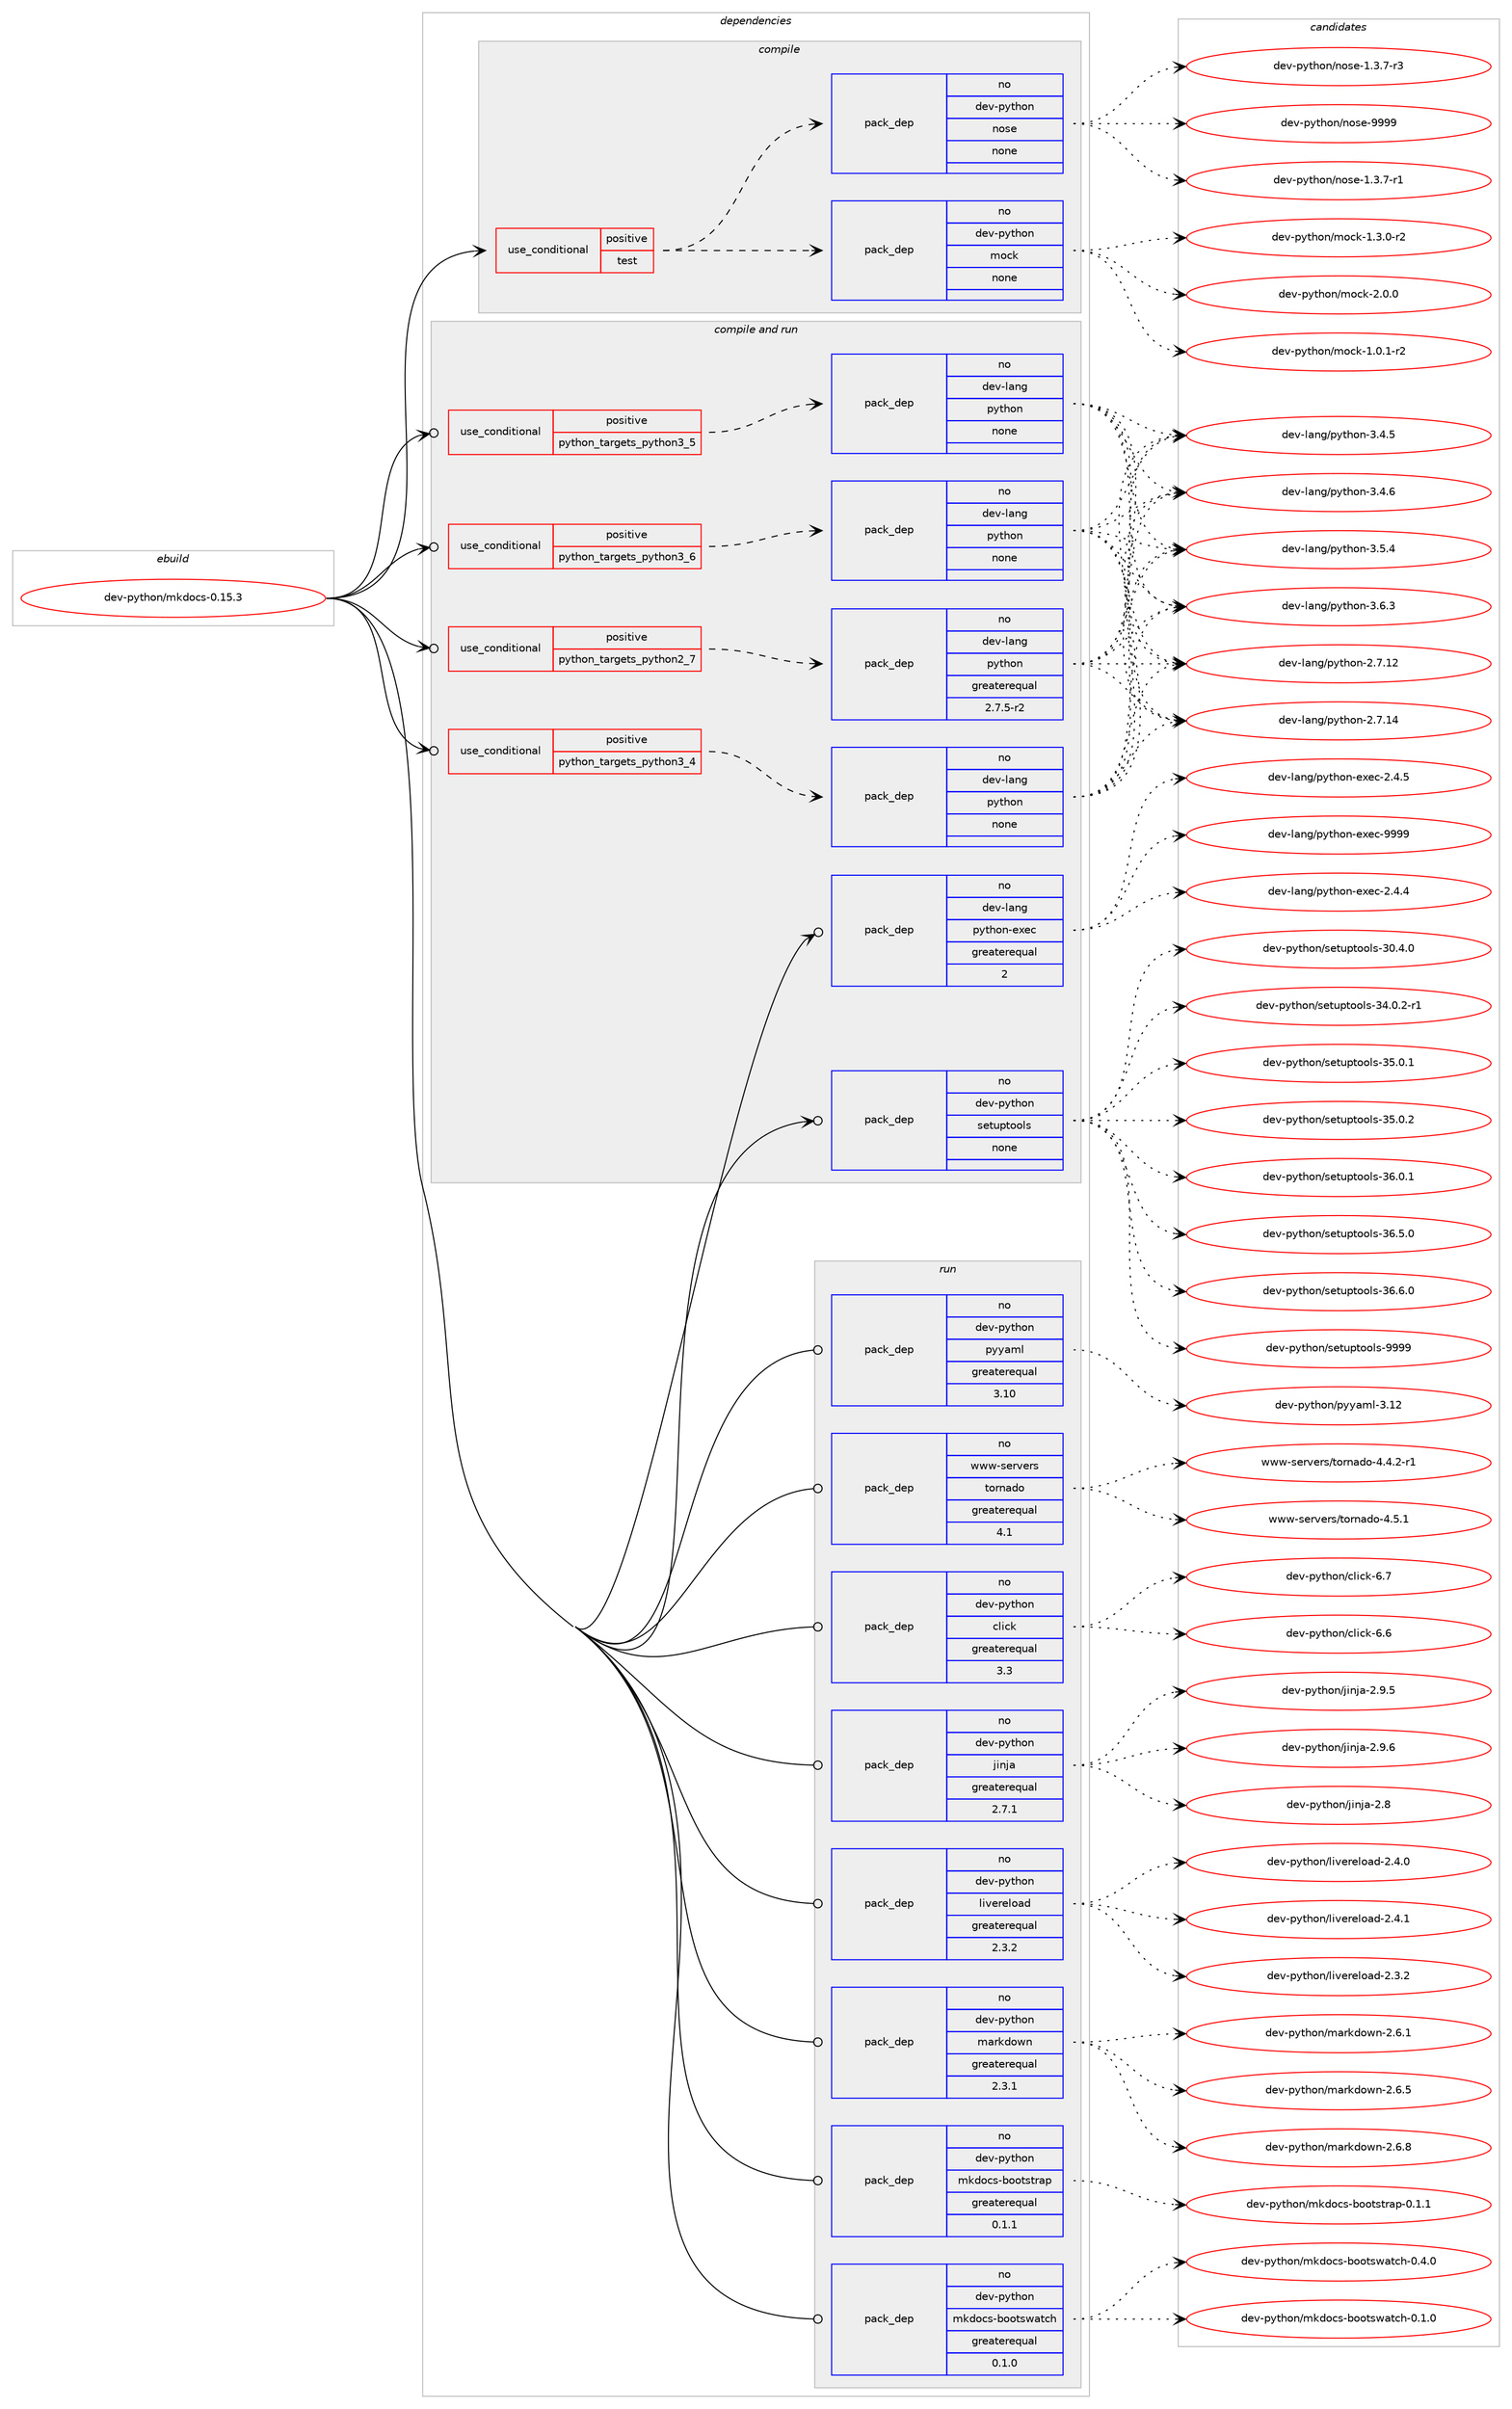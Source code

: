 digraph prolog {

# *************
# Graph options
# *************

newrank=true;
concentrate=true;
compound=true;
graph [rankdir=LR,fontname=Helvetica,fontsize=10,ranksep=1.5];#, ranksep=2.5, nodesep=0.2];
edge  [arrowhead=vee];
node  [fontname=Helvetica,fontsize=10];

# **********
# The ebuild
# **********

subgraph cluster_leftcol {
color=gray;
rank=same;
label=<<i>ebuild</i>>;
id [label="dev-python/mkdocs-0.15.3", color=red, width=4, href="../dev-python/mkdocs-0.15.3.svg"];
}

# ****************
# The dependencies
# ****************

subgraph cluster_midcol {
color=gray;
label=<<i>dependencies</i>>;
subgraph cluster_compile {
fillcolor="#eeeeee";
style=filled;
label=<<i>compile</i>>;
subgraph cond35533 {
dependency166327 [label=<<TABLE BORDER="0" CELLBORDER="1" CELLSPACING="0" CELLPADDING="4"><TR><TD ROWSPAN="3" CELLPADDING="10">use_conditional</TD></TR><TR><TD>positive</TD></TR><TR><TD>test</TD></TR></TABLE>>, shape=none, color=red];
subgraph pack126939 {
dependency166328 [label=<<TABLE BORDER="0" CELLBORDER="1" CELLSPACING="0" CELLPADDING="4" WIDTH="220"><TR><TD ROWSPAN="6" CELLPADDING="30">pack_dep</TD></TR><TR><TD WIDTH="110">no</TD></TR><TR><TD>dev-python</TD></TR><TR><TD>mock</TD></TR><TR><TD>none</TD></TR><TR><TD></TD></TR></TABLE>>, shape=none, color=blue];
}
dependency166327:e -> dependency166328:w [weight=20,style="dashed",arrowhead="vee"];
subgraph pack126940 {
dependency166329 [label=<<TABLE BORDER="0" CELLBORDER="1" CELLSPACING="0" CELLPADDING="4" WIDTH="220"><TR><TD ROWSPAN="6" CELLPADDING="30">pack_dep</TD></TR><TR><TD WIDTH="110">no</TD></TR><TR><TD>dev-python</TD></TR><TR><TD>nose</TD></TR><TR><TD>none</TD></TR><TR><TD></TD></TR></TABLE>>, shape=none, color=blue];
}
dependency166327:e -> dependency166329:w [weight=20,style="dashed",arrowhead="vee"];
}
id:e -> dependency166327:w [weight=20,style="solid",arrowhead="vee"];
}
subgraph cluster_compileandrun {
fillcolor="#eeeeee";
style=filled;
label=<<i>compile and run</i>>;
subgraph cond35534 {
dependency166330 [label=<<TABLE BORDER="0" CELLBORDER="1" CELLSPACING="0" CELLPADDING="4"><TR><TD ROWSPAN="3" CELLPADDING="10">use_conditional</TD></TR><TR><TD>positive</TD></TR><TR><TD>python_targets_python2_7</TD></TR></TABLE>>, shape=none, color=red];
subgraph pack126941 {
dependency166331 [label=<<TABLE BORDER="0" CELLBORDER="1" CELLSPACING="0" CELLPADDING="4" WIDTH="220"><TR><TD ROWSPAN="6" CELLPADDING="30">pack_dep</TD></TR><TR><TD WIDTH="110">no</TD></TR><TR><TD>dev-lang</TD></TR><TR><TD>python</TD></TR><TR><TD>greaterequal</TD></TR><TR><TD>2.7.5-r2</TD></TR></TABLE>>, shape=none, color=blue];
}
dependency166330:e -> dependency166331:w [weight=20,style="dashed",arrowhead="vee"];
}
id:e -> dependency166330:w [weight=20,style="solid",arrowhead="odotvee"];
subgraph cond35535 {
dependency166332 [label=<<TABLE BORDER="0" CELLBORDER="1" CELLSPACING="0" CELLPADDING="4"><TR><TD ROWSPAN="3" CELLPADDING="10">use_conditional</TD></TR><TR><TD>positive</TD></TR><TR><TD>python_targets_python3_4</TD></TR></TABLE>>, shape=none, color=red];
subgraph pack126942 {
dependency166333 [label=<<TABLE BORDER="0" CELLBORDER="1" CELLSPACING="0" CELLPADDING="4" WIDTH="220"><TR><TD ROWSPAN="6" CELLPADDING="30">pack_dep</TD></TR><TR><TD WIDTH="110">no</TD></TR><TR><TD>dev-lang</TD></TR><TR><TD>python</TD></TR><TR><TD>none</TD></TR><TR><TD></TD></TR></TABLE>>, shape=none, color=blue];
}
dependency166332:e -> dependency166333:w [weight=20,style="dashed",arrowhead="vee"];
}
id:e -> dependency166332:w [weight=20,style="solid",arrowhead="odotvee"];
subgraph cond35536 {
dependency166334 [label=<<TABLE BORDER="0" CELLBORDER="1" CELLSPACING="0" CELLPADDING="4"><TR><TD ROWSPAN="3" CELLPADDING="10">use_conditional</TD></TR><TR><TD>positive</TD></TR><TR><TD>python_targets_python3_5</TD></TR></TABLE>>, shape=none, color=red];
subgraph pack126943 {
dependency166335 [label=<<TABLE BORDER="0" CELLBORDER="1" CELLSPACING="0" CELLPADDING="4" WIDTH="220"><TR><TD ROWSPAN="6" CELLPADDING="30">pack_dep</TD></TR><TR><TD WIDTH="110">no</TD></TR><TR><TD>dev-lang</TD></TR><TR><TD>python</TD></TR><TR><TD>none</TD></TR><TR><TD></TD></TR></TABLE>>, shape=none, color=blue];
}
dependency166334:e -> dependency166335:w [weight=20,style="dashed",arrowhead="vee"];
}
id:e -> dependency166334:w [weight=20,style="solid",arrowhead="odotvee"];
subgraph cond35537 {
dependency166336 [label=<<TABLE BORDER="0" CELLBORDER="1" CELLSPACING="0" CELLPADDING="4"><TR><TD ROWSPAN="3" CELLPADDING="10">use_conditional</TD></TR><TR><TD>positive</TD></TR><TR><TD>python_targets_python3_6</TD></TR></TABLE>>, shape=none, color=red];
subgraph pack126944 {
dependency166337 [label=<<TABLE BORDER="0" CELLBORDER="1" CELLSPACING="0" CELLPADDING="4" WIDTH="220"><TR><TD ROWSPAN="6" CELLPADDING="30">pack_dep</TD></TR><TR><TD WIDTH="110">no</TD></TR><TR><TD>dev-lang</TD></TR><TR><TD>python</TD></TR><TR><TD>none</TD></TR><TR><TD></TD></TR></TABLE>>, shape=none, color=blue];
}
dependency166336:e -> dependency166337:w [weight=20,style="dashed",arrowhead="vee"];
}
id:e -> dependency166336:w [weight=20,style="solid",arrowhead="odotvee"];
subgraph pack126945 {
dependency166338 [label=<<TABLE BORDER="0" CELLBORDER="1" CELLSPACING="0" CELLPADDING="4" WIDTH="220"><TR><TD ROWSPAN="6" CELLPADDING="30">pack_dep</TD></TR><TR><TD WIDTH="110">no</TD></TR><TR><TD>dev-lang</TD></TR><TR><TD>python-exec</TD></TR><TR><TD>greaterequal</TD></TR><TR><TD>2</TD></TR></TABLE>>, shape=none, color=blue];
}
id:e -> dependency166338:w [weight=20,style="solid",arrowhead="odotvee"];
subgraph pack126946 {
dependency166339 [label=<<TABLE BORDER="0" CELLBORDER="1" CELLSPACING="0" CELLPADDING="4" WIDTH="220"><TR><TD ROWSPAN="6" CELLPADDING="30">pack_dep</TD></TR><TR><TD WIDTH="110">no</TD></TR><TR><TD>dev-python</TD></TR><TR><TD>setuptools</TD></TR><TR><TD>none</TD></TR><TR><TD></TD></TR></TABLE>>, shape=none, color=blue];
}
id:e -> dependency166339:w [weight=20,style="solid",arrowhead="odotvee"];
}
subgraph cluster_run {
fillcolor="#eeeeee";
style=filled;
label=<<i>run</i>>;
subgraph pack126947 {
dependency166340 [label=<<TABLE BORDER="0" CELLBORDER="1" CELLSPACING="0" CELLPADDING="4" WIDTH="220"><TR><TD ROWSPAN="6" CELLPADDING="30">pack_dep</TD></TR><TR><TD WIDTH="110">no</TD></TR><TR><TD>dev-python</TD></TR><TR><TD>click</TD></TR><TR><TD>greaterequal</TD></TR><TR><TD>3.3</TD></TR></TABLE>>, shape=none, color=blue];
}
id:e -> dependency166340:w [weight=20,style="solid",arrowhead="odot"];
subgraph pack126948 {
dependency166341 [label=<<TABLE BORDER="0" CELLBORDER="1" CELLSPACING="0" CELLPADDING="4" WIDTH="220"><TR><TD ROWSPAN="6" CELLPADDING="30">pack_dep</TD></TR><TR><TD WIDTH="110">no</TD></TR><TR><TD>dev-python</TD></TR><TR><TD>jinja</TD></TR><TR><TD>greaterequal</TD></TR><TR><TD>2.7.1</TD></TR></TABLE>>, shape=none, color=blue];
}
id:e -> dependency166341:w [weight=20,style="solid",arrowhead="odot"];
subgraph pack126949 {
dependency166342 [label=<<TABLE BORDER="0" CELLBORDER="1" CELLSPACING="0" CELLPADDING="4" WIDTH="220"><TR><TD ROWSPAN="6" CELLPADDING="30">pack_dep</TD></TR><TR><TD WIDTH="110">no</TD></TR><TR><TD>dev-python</TD></TR><TR><TD>livereload</TD></TR><TR><TD>greaterequal</TD></TR><TR><TD>2.3.2</TD></TR></TABLE>>, shape=none, color=blue];
}
id:e -> dependency166342:w [weight=20,style="solid",arrowhead="odot"];
subgraph pack126950 {
dependency166343 [label=<<TABLE BORDER="0" CELLBORDER="1" CELLSPACING="0" CELLPADDING="4" WIDTH="220"><TR><TD ROWSPAN="6" CELLPADDING="30">pack_dep</TD></TR><TR><TD WIDTH="110">no</TD></TR><TR><TD>dev-python</TD></TR><TR><TD>markdown</TD></TR><TR><TD>greaterequal</TD></TR><TR><TD>2.3.1</TD></TR></TABLE>>, shape=none, color=blue];
}
id:e -> dependency166343:w [weight=20,style="solid",arrowhead="odot"];
subgraph pack126951 {
dependency166344 [label=<<TABLE BORDER="0" CELLBORDER="1" CELLSPACING="0" CELLPADDING="4" WIDTH="220"><TR><TD ROWSPAN="6" CELLPADDING="30">pack_dep</TD></TR><TR><TD WIDTH="110">no</TD></TR><TR><TD>dev-python</TD></TR><TR><TD>mkdocs-bootstrap</TD></TR><TR><TD>greaterequal</TD></TR><TR><TD>0.1.1</TD></TR></TABLE>>, shape=none, color=blue];
}
id:e -> dependency166344:w [weight=20,style="solid",arrowhead="odot"];
subgraph pack126952 {
dependency166345 [label=<<TABLE BORDER="0" CELLBORDER="1" CELLSPACING="0" CELLPADDING="4" WIDTH="220"><TR><TD ROWSPAN="6" CELLPADDING="30">pack_dep</TD></TR><TR><TD WIDTH="110">no</TD></TR><TR><TD>dev-python</TD></TR><TR><TD>mkdocs-bootswatch</TD></TR><TR><TD>greaterequal</TD></TR><TR><TD>0.1.0</TD></TR></TABLE>>, shape=none, color=blue];
}
id:e -> dependency166345:w [weight=20,style="solid",arrowhead="odot"];
subgraph pack126953 {
dependency166346 [label=<<TABLE BORDER="0" CELLBORDER="1" CELLSPACING="0" CELLPADDING="4" WIDTH="220"><TR><TD ROWSPAN="6" CELLPADDING="30">pack_dep</TD></TR><TR><TD WIDTH="110">no</TD></TR><TR><TD>dev-python</TD></TR><TR><TD>pyyaml</TD></TR><TR><TD>greaterequal</TD></TR><TR><TD>3.10</TD></TR></TABLE>>, shape=none, color=blue];
}
id:e -> dependency166346:w [weight=20,style="solid",arrowhead="odot"];
subgraph pack126954 {
dependency166347 [label=<<TABLE BORDER="0" CELLBORDER="1" CELLSPACING="0" CELLPADDING="4" WIDTH="220"><TR><TD ROWSPAN="6" CELLPADDING="30">pack_dep</TD></TR><TR><TD WIDTH="110">no</TD></TR><TR><TD>www-servers</TD></TR><TR><TD>tornado</TD></TR><TR><TD>greaterequal</TD></TR><TR><TD>4.1</TD></TR></TABLE>>, shape=none, color=blue];
}
id:e -> dependency166347:w [weight=20,style="solid",arrowhead="odot"];
}
}

# **************
# The candidates
# **************

subgraph cluster_choices {
rank=same;
color=gray;
label=<<i>candidates</i>>;

subgraph choice126939 {
color=black;
nodesep=1;
choice1001011184511212111610411111047109111991074549464846494511450 [label="dev-python/mock-1.0.1-r2", color=red, width=4,href="../dev-python/mock-1.0.1-r2.svg"];
choice1001011184511212111610411111047109111991074549465146484511450 [label="dev-python/mock-1.3.0-r2", color=red, width=4,href="../dev-python/mock-1.3.0-r2.svg"];
choice100101118451121211161041111104710911199107455046484648 [label="dev-python/mock-2.0.0", color=red, width=4,href="../dev-python/mock-2.0.0.svg"];
dependency166328:e -> choice1001011184511212111610411111047109111991074549464846494511450:w [style=dotted,weight="100"];
dependency166328:e -> choice1001011184511212111610411111047109111991074549465146484511450:w [style=dotted,weight="100"];
dependency166328:e -> choice100101118451121211161041111104710911199107455046484648:w [style=dotted,weight="100"];
}
subgraph choice126940 {
color=black;
nodesep=1;
choice10010111845112121116104111110471101111151014549465146554511449 [label="dev-python/nose-1.3.7-r1", color=red, width=4,href="../dev-python/nose-1.3.7-r1.svg"];
choice10010111845112121116104111110471101111151014549465146554511451 [label="dev-python/nose-1.3.7-r3", color=red, width=4,href="../dev-python/nose-1.3.7-r3.svg"];
choice10010111845112121116104111110471101111151014557575757 [label="dev-python/nose-9999", color=red, width=4,href="../dev-python/nose-9999.svg"];
dependency166329:e -> choice10010111845112121116104111110471101111151014549465146554511449:w [style=dotted,weight="100"];
dependency166329:e -> choice10010111845112121116104111110471101111151014549465146554511451:w [style=dotted,weight="100"];
dependency166329:e -> choice10010111845112121116104111110471101111151014557575757:w [style=dotted,weight="100"];
}
subgraph choice126941 {
color=black;
nodesep=1;
choice10010111845108971101034711212111610411111045504655464950 [label="dev-lang/python-2.7.12", color=red, width=4,href="../dev-lang/python-2.7.12.svg"];
choice10010111845108971101034711212111610411111045504655464952 [label="dev-lang/python-2.7.14", color=red, width=4,href="../dev-lang/python-2.7.14.svg"];
choice100101118451089711010347112121116104111110455146524653 [label="dev-lang/python-3.4.5", color=red, width=4,href="../dev-lang/python-3.4.5.svg"];
choice100101118451089711010347112121116104111110455146524654 [label="dev-lang/python-3.4.6", color=red, width=4,href="../dev-lang/python-3.4.6.svg"];
choice100101118451089711010347112121116104111110455146534652 [label="dev-lang/python-3.5.4", color=red, width=4,href="../dev-lang/python-3.5.4.svg"];
choice100101118451089711010347112121116104111110455146544651 [label="dev-lang/python-3.6.3", color=red, width=4,href="../dev-lang/python-3.6.3.svg"];
dependency166331:e -> choice10010111845108971101034711212111610411111045504655464950:w [style=dotted,weight="100"];
dependency166331:e -> choice10010111845108971101034711212111610411111045504655464952:w [style=dotted,weight="100"];
dependency166331:e -> choice100101118451089711010347112121116104111110455146524653:w [style=dotted,weight="100"];
dependency166331:e -> choice100101118451089711010347112121116104111110455146524654:w [style=dotted,weight="100"];
dependency166331:e -> choice100101118451089711010347112121116104111110455146534652:w [style=dotted,weight="100"];
dependency166331:e -> choice100101118451089711010347112121116104111110455146544651:w [style=dotted,weight="100"];
}
subgraph choice126942 {
color=black;
nodesep=1;
choice10010111845108971101034711212111610411111045504655464950 [label="dev-lang/python-2.7.12", color=red, width=4,href="../dev-lang/python-2.7.12.svg"];
choice10010111845108971101034711212111610411111045504655464952 [label="dev-lang/python-2.7.14", color=red, width=4,href="../dev-lang/python-2.7.14.svg"];
choice100101118451089711010347112121116104111110455146524653 [label="dev-lang/python-3.4.5", color=red, width=4,href="../dev-lang/python-3.4.5.svg"];
choice100101118451089711010347112121116104111110455146524654 [label="dev-lang/python-3.4.6", color=red, width=4,href="../dev-lang/python-3.4.6.svg"];
choice100101118451089711010347112121116104111110455146534652 [label="dev-lang/python-3.5.4", color=red, width=4,href="../dev-lang/python-3.5.4.svg"];
choice100101118451089711010347112121116104111110455146544651 [label="dev-lang/python-3.6.3", color=red, width=4,href="../dev-lang/python-3.6.3.svg"];
dependency166333:e -> choice10010111845108971101034711212111610411111045504655464950:w [style=dotted,weight="100"];
dependency166333:e -> choice10010111845108971101034711212111610411111045504655464952:w [style=dotted,weight="100"];
dependency166333:e -> choice100101118451089711010347112121116104111110455146524653:w [style=dotted,weight="100"];
dependency166333:e -> choice100101118451089711010347112121116104111110455146524654:w [style=dotted,weight="100"];
dependency166333:e -> choice100101118451089711010347112121116104111110455146534652:w [style=dotted,weight="100"];
dependency166333:e -> choice100101118451089711010347112121116104111110455146544651:w [style=dotted,weight="100"];
}
subgraph choice126943 {
color=black;
nodesep=1;
choice10010111845108971101034711212111610411111045504655464950 [label="dev-lang/python-2.7.12", color=red, width=4,href="../dev-lang/python-2.7.12.svg"];
choice10010111845108971101034711212111610411111045504655464952 [label="dev-lang/python-2.7.14", color=red, width=4,href="../dev-lang/python-2.7.14.svg"];
choice100101118451089711010347112121116104111110455146524653 [label="dev-lang/python-3.4.5", color=red, width=4,href="../dev-lang/python-3.4.5.svg"];
choice100101118451089711010347112121116104111110455146524654 [label="dev-lang/python-3.4.6", color=red, width=4,href="../dev-lang/python-3.4.6.svg"];
choice100101118451089711010347112121116104111110455146534652 [label="dev-lang/python-3.5.4", color=red, width=4,href="../dev-lang/python-3.5.4.svg"];
choice100101118451089711010347112121116104111110455146544651 [label="dev-lang/python-3.6.3", color=red, width=4,href="../dev-lang/python-3.6.3.svg"];
dependency166335:e -> choice10010111845108971101034711212111610411111045504655464950:w [style=dotted,weight="100"];
dependency166335:e -> choice10010111845108971101034711212111610411111045504655464952:w [style=dotted,weight="100"];
dependency166335:e -> choice100101118451089711010347112121116104111110455146524653:w [style=dotted,weight="100"];
dependency166335:e -> choice100101118451089711010347112121116104111110455146524654:w [style=dotted,weight="100"];
dependency166335:e -> choice100101118451089711010347112121116104111110455146534652:w [style=dotted,weight="100"];
dependency166335:e -> choice100101118451089711010347112121116104111110455146544651:w [style=dotted,weight="100"];
}
subgraph choice126944 {
color=black;
nodesep=1;
choice10010111845108971101034711212111610411111045504655464950 [label="dev-lang/python-2.7.12", color=red, width=4,href="../dev-lang/python-2.7.12.svg"];
choice10010111845108971101034711212111610411111045504655464952 [label="dev-lang/python-2.7.14", color=red, width=4,href="../dev-lang/python-2.7.14.svg"];
choice100101118451089711010347112121116104111110455146524653 [label="dev-lang/python-3.4.5", color=red, width=4,href="../dev-lang/python-3.4.5.svg"];
choice100101118451089711010347112121116104111110455146524654 [label="dev-lang/python-3.4.6", color=red, width=4,href="../dev-lang/python-3.4.6.svg"];
choice100101118451089711010347112121116104111110455146534652 [label="dev-lang/python-3.5.4", color=red, width=4,href="../dev-lang/python-3.5.4.svg"];
choice100101118451089711010347112121116104111110455146544651 [label="dev-lang/python-3.6.3", color=red, width=4,href="../dev-lang/python-3.6.3.svg"];
dependency166337:e -> choice10010111845108971101034711212111610411111045504655464950:w [style=dotted,weight="100"];
dependency166337:e -> choice10010111845108971101034711212111610411111045504655464952:w [style=dotted,weight="100"];
dependency166337:e -> choice100101118451089711010347112121116104111110455146524653:w [style=dotted,weight="100"];
dependency166337:e -> choice100101118451089711010347112121116104111110455146524654:w [style=dotted,weight="100"];
dependency166337:e -> choice100101118451089711010347112121116104111110455146534652:w [style=dotted,weight="100"];
dependency166337:e -> choice100101118451089711010347112121116104111110455146544651:w [style=dotted,weight="100"];
}
subgraph choice126945 {
color=black;
nodesep=1;
choice1001011184510897110103471121211161041111104510112010199455046524652 [label="dev-lang/python-exec-2.4.4", color=red, width=4,href="../dev-lang/python-exec-2.4.4.svg"];
choice1001011184510897110103471121211161041111104510112010199455046524653 [label="dev-lang/python-exec-2.4.5", color=red, width=4,href="../dev-lang/python-exec-2.4.5.svg"];
choice10010111845108971101034711212111610411111045101120101994557575757 [label="dev-lang/python-exec-9999", color=red, width=4,href="../dev-lang/python-exec-9999.svg"];
dependency166338:e -> choice1001011184510897110103471121211161041111104510112010199455046524652:w [style=dotted,weight="100"];
dependency166338:e -> choice1001011184510897110103471121211161041111104510112010199455046524653:w [style=dotted,weight="100"];
dependency166338:e -> choice10010111845108971101034711212111610411111045101120101994557575757:w [style=dotted,weight="100"];
}
subgraph choice126946 {
color=black;
nodesep=1;
choice100101118451121211161041111104711510111611711211611111110811545514846524648 [label="dev-python/setuptools-30.4.0", color=red, width=4,href="../dev-python/setuptools-30.4.0.svg"];
choice1001011184511212111610411111047115101116117112116111111108115455152464846504511449 [label="dev-python/setuptools-34.0.2-r1", color=red, width=4,href="../dev-python/setuptools-34.0.2-r1.svg"];
choice100101118451121211161041111104711510111611711211611111110811545515346484649 [label="dev-python/setuptools-35.0.1", color=red, width=4,href="../dev-python/setuptools-35.0.1.svg"];
choice100101118451121211161041111104711510111611711211611111110811545515346484650 [label="dev-python/setuptools-35.0.2", color=red, width=4,href="../dev-python/setuptools-35.0.2.svg"];
choice100101118451121211161041111104711510111611711211611111110811545515446484649 [label="dev-python/setuptools-36.0.1", color=red, width=4,href="../dev-python/setuptools-36.0.1.svg"];
choice100101118451121211161041111104711510111611711211611111110811545515446534648 [label="dev-python/setuptools-36.5.0", color=red, width=4,href="../dev-python/setuptools-36.5.0.svg"];
choice100101118451121211161041111104711510111611711211611111110811545515446544648 [label="dev-python/setuptools-36.6.0", color=red, width=4,href="../dev-python/setuptools-36.6.0.svg"];
choice10010111845112121116104111110471151011161171121161111111081154557575757 [label="dev-python/setuptools-9999", color=red, width=4,href="../dev-python/setuptools-9999.svg"];
dependency166339:e -> choice100101118451121211161041111104711510111611711211611111110811545514846524648:w [style=dotted,weight="100"];
dependency166339:e -> choice1001011184511212111610411111047115101116117112116111111108115455152464846504511449:w [style=dotted,weight="100"];
dependency166339:e -> choice100101118451121211161041111104711510111611711211611111110811545515346484649:w [style=dotted,weight="100"];
dependency166339:e -> choice100101118451121211161041111104711510111611711211611111110811545515346484650:w [style=dotted,weight="100"];
dependency166339:e -> choice100101118451121211161041111104711510111611711211611111110811545515446484649:w [style=dotted,weight="100"];
dependency166339:e -> choice100101118451121211161041111104711510111611711211611111110811545515446534648:w [style=dotted,weight="100"];
dependency166339:e -> choice100101118451121211161041111104711510111611711211611111110811545515446544648:w [style=dotted,weight="100"];
dependency166339:e -> choice10010111845112121116104111110471151011161171121161111111081154557575757:w [style=dotted,weight="100"];
}
subgraph choice126947 {
color=black;
nodesep=1;
choice1001011184511212111610411111047991081059910745544654 [label="dev-python/click-6.6", color=red, width=4,href="../dev-python/click-6.6.svg"];
choice1001011184511212111610411111047991081059910745544655 [label="dev-python/click-6.7", color=red, width=4,href="../dev-python/click-6.7.svg"];
dependency166340:e -> choice1001011184511212111610411111047991081059910745544654:w [style=dotted,weight="100"];
dependency166340:e -> choice1001011184511212111610411111047991081059910745544655:w [style=dotted,weight="100"];
}
subgraph choice126948 {
color=black;
nodesep=1;
choice10010111845112121116104111110471061051101069745504656 [label="dev-python/jinja-2.8", color=red, width=4,href="../dev-python/jinja-2.8.svg"];
choice100101118451121211161041111104710610511010697455046574653 [label="dev-python/jinja-2.9.5", color=red, width=4,href="../dev-python/jinja-2.9.5.svg"];
choice100101118451121211161041111104710610511010697455046574654 [label="dev-python/jinja-2.9.6", color=red, width=4,href="../dev-python/jinja-2.9.6.svg"];
dependency166341:e -> choice10010111845112121116104111110471061051101069745504656:w [style=dotted,weight="100"];
dependency166341:e -> choice100101118451121211161041111104710610511010697455046574653:w [style=dotted,weight="100"];
dependency166341:e -> choice100101118451121211161041111104710610511010697455046574654:w [style=dotted,weight="100"];
}
subgraph choice126949 {
color=black;
nodesep=1;
choice100101118451121211161041111104710810511810111410110811197100455046514650 [label="dev-python/livereload-2.3.2", color=red, width=4,href="../dev-python/livereload-2.3.2.svg"];
choice100101118451121211161041111104710810511810111410110811197100455046524648 [label="dev-python/livereload-2.4.0", color=red, width=4,href="../dev-python/livereload-2.4.0.svg"];
choice100101118451121211161041111104710810511810111410110811197100455046524649 [label="dev-python/livereload-2.4.1", color=red, width=4,href="../dev-python/livereload-2.4.1.svg"];
dependency166342:e -> choice100101118451121211161041111104710810511810111410110811197100455046514650:w [style=dotted,weight="100"];
dependency166342:e -> choice100101118451121211161041111104710810511810111410110811197100455046524648:w [style=dotted,weight="100"];
dependency166342:e -> choice100101118451121211161041111104710810511810111410110811197100455046524649:w [style=dotted,weight="100"];
}
subgraph choice126950 {
color=black;
nodesep=1;
choice100101118451121211161041111104710997114107100111119110455046544649 [label="dev-python/markdown-2.6.1", color=red, width=4,href="../dev-python/markdown-2.6.1.svg"];
choice100101118451121211161041111104710997114107100111119110455046544653 [label="dev-python/markdown-2.6.5", color=red, width=4,href="../dev-python/markdown-2.6.5.svg"];
choice100101118451121211161041111104710997114107100111119110455046544656 [label="dev-python/markdown-2.6.8", color=red, width=4,href="../dev-python/markdown-2.6.8.svg"];
dependency166343:e -> choice100101118451121211161041111104710997114107100111119110455046544649:w [style=dotted,weight="100"];
dependency166343:e -> choice100101118451121211161041111104710997114107100111119110455046544653:w [style=dotted,weight="100"];
dependency166343:e -> choice100101118451121211161041111104710997114107100111119110455046544656:w [style=dotted,weight="100"];
}
subgraph choice126951 {
color=black;
nodesep=1;
choice100101118451121211161041111104710910710011199115459811111111611511611497112454846494649 [label="dev-python/mkdocs-bootstrap-0.1.1", color=red, width=4,href="../dev-python/mkdocs-bootstrap-0.1.1.svg"];
dependency166344:e -> choice100101118451121211161041111104710910710011199115459811111111611511611497112454846494649:w [style=dotted,weight="100"];
}
subgraph choice126952 {
color=black;
nodesep=1;
choice10010111845112121116104111110471091071001119911545981111111161151199711699104454846494648 [label="dev-python/mkdocs-bootswatch-0.1.0", color=red, width=4,href="../dev-python/mkdocs-bootswatch-0.1.0.svg"];
choice10010111845112121116104111110471091071001119911545981111111161151199711699104454846524648 [label="dev-python/mkdocs-bootswatch-0.4.0", color=red, width=4,href="../dev-python/mkdocs-bootswatch-0.4.0.svg"];
dependency166345:e -> choice10010111845112121116104111110471091071001119911545981111111161151199711699104454846494648:w [style=dotted,weight="100"];
dependency166345:e -> choice10010111845112121116104111110471091071001119911545981111111161151199711699104454846524648:w [style=dotted,weight="100"];
}
subgraph choice126953 {
color=black;
nodesep=1;
choice1001011184511212111610411111047112121121971091084551464950 [label="dev-python/pyyaml-3.12", color=red, width=4,href="../dev-python/pyyaml-3.12.svg"];
dependency166346:e -> choice1001011184511212111610411111047112121121971091084551464950:w [style=dotted,weight="100"];
}
subgraph choice126954 {
color=black;
nodesep=1;
choice1191191194511510111411810111411547116111114110971001114552465246504511449 [label="www-servers/tornado-4.4.2-r1", color=red, width=4,href="../www-servers/tornado-4.4.2-r1.svg"];
choice119119119451151011141181011141154711611111411097100111455246534649 [label="www-servers/tornado-4.5.1", color=red, width=4,href="../www-servers/tornado-4.5.1.svg"];
dependency166347:e -> choice1191191194511510111411810111411547116111114110971001114552465246504511449:w [style=dotted,weight="100"];
dependency166347:e -> choice119119119451151011141181011141154711611111411097100111455246534649:w [style=dotted,weight="100"];
}
}

}
